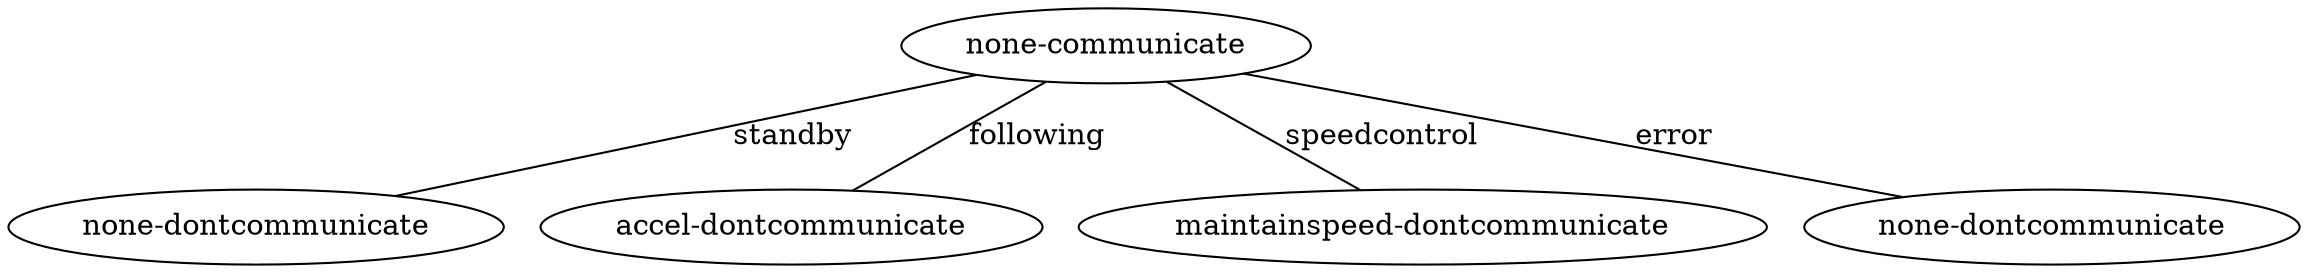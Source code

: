 digraph machine_tree {
edge [dir=none];
node0 [ label = "none-communicate" ];
node1 [ label = "none-dontcommunicate" ];
node2 [ label = "accel-dontcommunicate" ];
node3 [ label = "maintainspeed-dontcommunicate" ];
node4 [ label = "none-dontcommunicate" ];
node0 -> node1 [label="standby"];
node0 -> node2 [label="following"];
node0 -> node3 [label="speedcontrol"];
node0 -> node4 [label="error"];
}